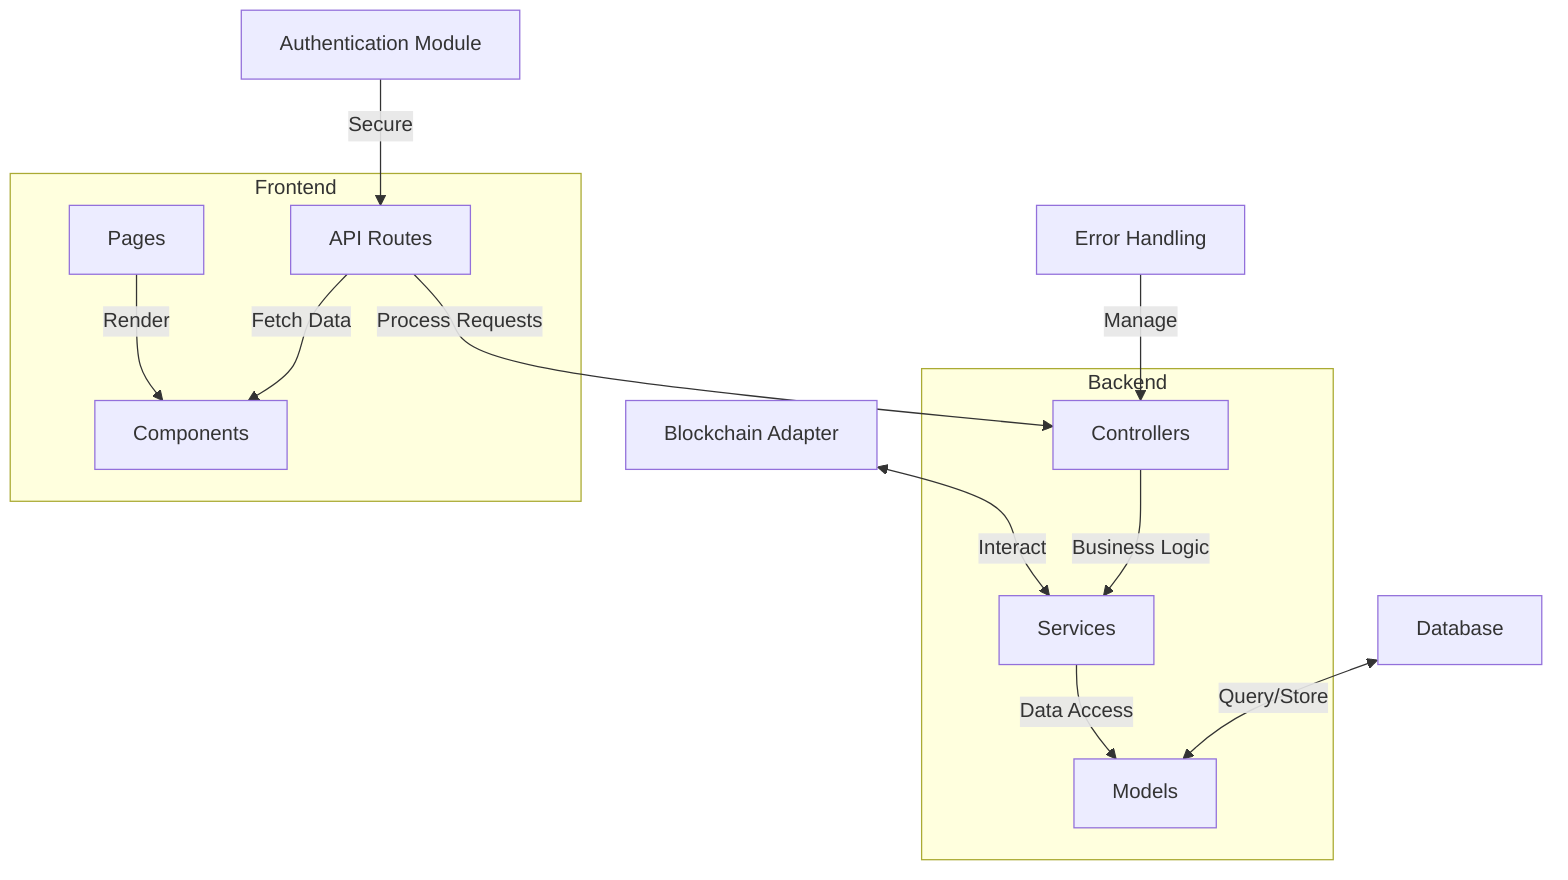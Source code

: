 graph TD
    subgraph "Frontend"
        A[Pages] -->|Render| B[Components]
        C[API Routes] -->|Fetch Data| B
    end
    subgraph "Backend"
        C -->|Process Requests| D[Controllers]
        D -->|Business Logic| E[Services]
        E -->|Data Access| F[Models]
    end
    G[Database] <-->|Query/Store| F
    H[Blockchain Adapter] <-->|Interact| E
    I[Authentication Module] -->|Secure| C
    J[Error Handling] -->|Manage| D